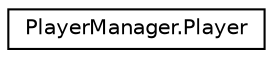 digraph "Graphical Class Hierarchy"
{
 // LATEX_PDF_SIZE
  edge [fontname="Helvetica",fontsize="10",labelfontname="Helvetica",labelfontsize="10"];
  node [fontname="Helvetica",fontsize="10",shape=record];
  rankdir="LR";
  Node0 [label="PlayerManager.Player",height=0.2,width=0.4,color="black", fillcolor="white", style="filled",URL="$struct_player_manager_1_1_player.html",tooltip=" "];
}
